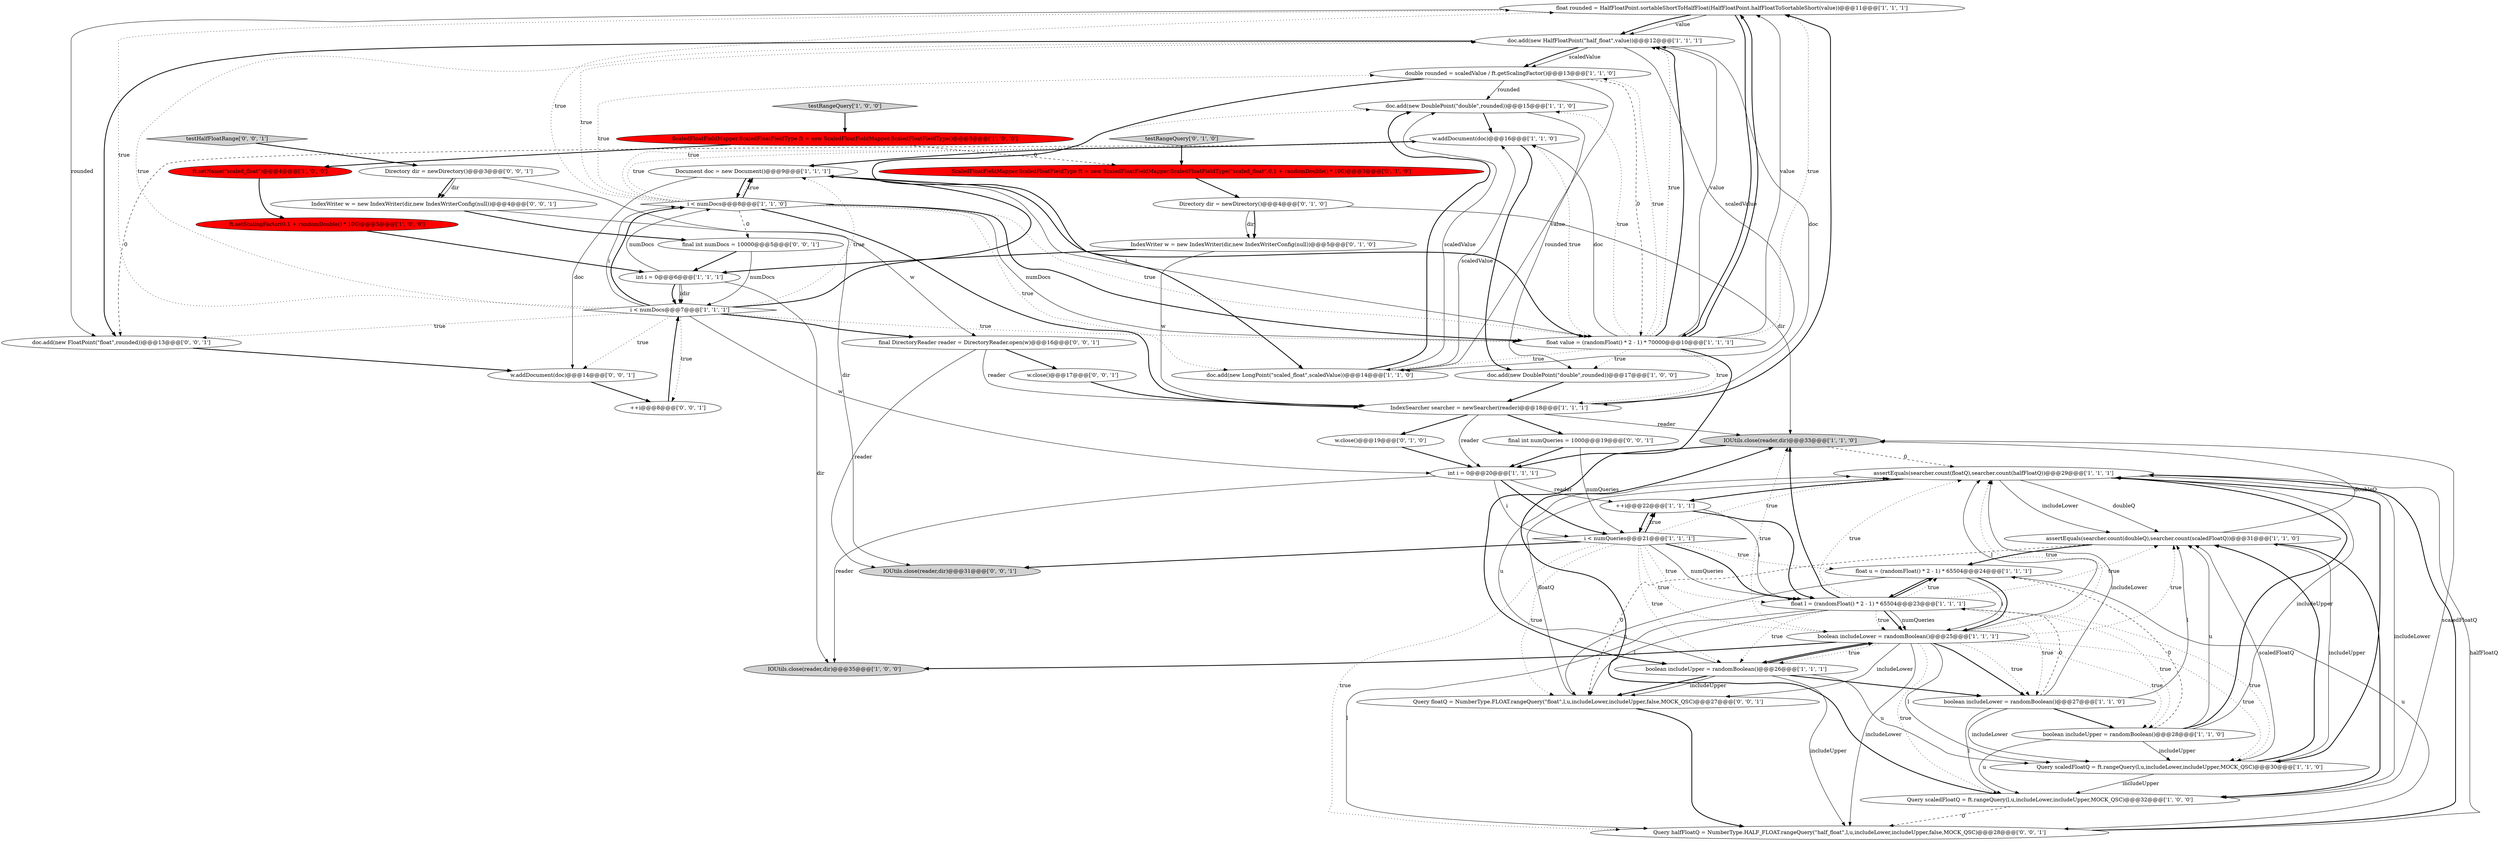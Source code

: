digraph {
6 [style = filled, label = "float rounded = HalfFloatPoint.sortableShortToHalfFloat(HalfFloatPoint.halfFloatToSortableShort(value))@@@11@@@['1', '1', '1']", fillcolor = white, shape = ellipse image = "AAA0AAABBB1BBB"];
15 [style = filled, label = "boolean includeUpper = randomBoolean()@@@28@@@['1', '1', '0']", fillcolor = white, shape = ellipse image = "AAA0AAABBB1BBB"];
5 [style = filled, label = "assertEquals(searcher.count(floatQ),searcher.count(halfFloatQ))@@@29@@@['1', '1', '1']", fillcolor = white, shape = ellipse image = "AAA0AAABBB1BBB"];
26 [style = filled, label = "int i = 0@@@6@@@['1', '1', '1']", fillcolor = white, shape = ellipse image = "AAA0AAABBB1BBB"];
14 [style = filled, label = "testRangeQuery['1', '0', '0']", fillcolor = lightgray, shape = diamond image = "AAA0AAABBB1BBB"];
4 [style = filled, label = "ft.setScalingFactor(0.1 + randomDouble() * 100)@@@5@@@['1', '0', '0']", fillcolor = red, shape = ellipse image = "AAA1AAABBB1BBB"];
25 [style = filled, label = "assertEquals(searcher.count(doubleQ),searcher.count(scaledFloatQ))@@@31@@@['1', '1', '0']", fillcolor = white, shape = ellipse image = "AAA0AAABBB1BBB"];
19 [style = filled, label = "float u = (randomFloat() * 2 - 1) * 65504@@@24@@@['1', '1', '1']", fillcolor = white, shape = ellipse image = "AAA0AAABBB1BBB"];
29 [style = filled, label = "double rounded = scaledValue / ft.getScalingFactor()@@@13@@@['1', '1', '0']", fillcolor = white, shape = ellipse image = "AAA0AAABBB1BBB"];
40 [style = filled, label = "final DirectoryReader reader = DirectoryReader.open(w)@@@16@@@['0', '0', '1']", fillcolor = white, shape = ellipse image = "AAA0AAABBB3BBB"];
39 [style = filled, label = "Query halfFloatQ = NumberType.HALF_FLOAT.rangeQuery(\"half_float\",l,u,includeLower,includeUpper,false,MOCK_QSC)@@@28@@@['0', '0', '1']", fillcolor = white, shape = ellipse image = "AAA0AAABBB3BBB"];
22 [style = filled, label = "doc.add(new DoublePoint(\"double\",rounded))@@@17@@@['1', '0', '0']", fillcolor = white, shape = ellipse image = "AAA0AAABBB1BBB"];
8 [style = filled, label = "i < numDocs@@@7@@@['1', '1', '1']", fillcolor = white, shape = diamond image = "AAA0AAABBB1BBB"];
11 [style = filled, label = "Document doc = new Document()@@@9@@@['1', '1', '1']", fillcolor = white, shape = ellipse image = "AAA0AAABBB1BBB"];
24 [style = filled, label = "float l = (randomFloat() * 2 - 1) * 65504@@@23@@@['1', '1', '1']", fillcolor = white, shape = ellipse image = "AAA0AAABBB1BBB"];
42 [style = filled, label = "IndexWriter w = new IndexWriter(dir,new IndexWriterConfig(null))@@@4@@@['0', '0', '1']", fillcolor = white, shape = ellipse image = "AAA0AAABBB3BBB"];
7 [style = filled, label = "int i = 0@@@20@@@['1', '1', '1']", fillcolor = white, shape = ellipse image = "AAA0AAABBB1BBB"];
13 [style = filled, label = "boolean includeLower = randomBoolean()@@@27@@@['1', '1', '0']", fillcolor = white, shape = ellipse image = "AAA0AAABBB1BBB"];
30 [style = filled, label = "doc.add(new HalfFloatPoint(\"half_float\",value))@@@12@@@['1', '1', '1']", fillcolor = white, shape = ellipse image = "AAA0AAABBB1BBB"];
2 [style = filled, label = "IndexSearcher searcher = newSearcher(reader)@@@18@@@['1', '1', '1']", fillcolor = white, shape = ellipse image = "AAA0AAABBB1BBB"];
44 [style = filled, label = "Query floatQ = NumberType.FLOAT.rangeQuery(\"float\",l,u,includeLower,includeUpper,false,MOCK_QSC)@@@27@@@['0', '0', '1']", fillcolor = white, shape = ellipse image = "AAA0AAABBB3BBB"];
33 [style = filled, label = "IndexWriter w = new IndexWriter(dir,new IndexWriterConfig(null))@@@5@@@['0', '1', '0']", fillcolor = white, shape = ellipse image = "AAA0AAABBB2BBB"];
17 [style = filled, label = "i < numDocs@@@8@@@['1', '1', '0']", fillcolor = white, shape = diamond image = "AAA0AAABBB1BBB"];
43 [style = filled, label = "testHalfFloatRange['0', '0', '1']", fillcolor = lightgray, shape = diamond image = "AAA0AAABBB3BBB"];
23 [style = filled, label = "i < numQueries@@@21@@@['1', '1', '1']", fillcolor = white, shape = diamond image = "AAA0AAABBB1BBB"];
0 [style = filled, label = "doc.add(new DoublePoint(\"double\",rounded))@@@15@@@['1', '1', '0']", fillcolor = white, shape = ellipse image = "AAA0AAABBB1BBB"];
3 [style = filled, label = "boolean includeUpper = randomBoolean()@@@26@@@['1', '1', '1']", fillcolor = white, shape = ellipse image = "AAA0AAABBB1BBB"];
21 [style = filled, label = "Query scaledFloatQ = ft.rangeQuery(l,u,includeLower,includeUpper,MOCK_QSC)@@@32@@@['1', '0', '0']", fillcolor = white, shape = ellipse image = "AAA0AAABBB1BBB"];
36 [style = filled, label = "testRangeQuery['0', '1', '0']", fillcolor = lightgray, shape = diamond image = "AAA0AAABBB2BBB"];
27 [style = filled, label = "ft.setName(\"scaled_float\")@@@4@@@['1', '0', '0']", fillcolor = red, shape = ellipse image = "AAA1AAABBB1BBB"];
48 [style = filled, label = "w.close()@@@17@@@['0', '0', '1']", fillcolor = white, shape = ellipse image = "AAA0AAABBB3BBB"];
34 [style = filled, label = "ScaledFloatFieldMapper.ScaledFloatFieldType ft = new ScaledFloatFieldMapper.ScaledFloatFieldType(\"scaled_float\",0.1 + randomDouble() * 100)@@@3@@@['0', '1', '0']", fillcolor = red, shape = ellipse image = "AAA1AAABBB2BBB"];
12 [style = filled, label = "w.addDocument(doc)@@@16@@@['1', '1', '0']", fillcolor = white, shape = ellipse image = "AAA0AAABBB1BBB"];
45 [style = filled, label = "++i@@@8@@@['0', '0', '1']", fillcolor = white, shape = ellipse image = "AAA0AAABBB3BBB"];
49 [style = filled, label = "final int numQueries = 1000@@@19@@@['0', '0', '1']", fillcolor = white, shape = ellipse image = "AAA0AAABBB3BBB"];
1 [style = filled, label = "Query scaledFloatQ = ft.rangeQuery(l,u,includeLower,includeUpper,MOCK_QSC)@@@30@@@['1', '1', '0']", fillcolor = white, shape = ellipse image = "AAA0AAABBB1BBB"];
18 [style = filled, label = "++i@@@22@@@['1', '1', '1']", fillcolor = white, shape = ellipse image = "AAA0AAABBB1BBB"];
35 [style = filled, label = "w.close()@@@19@@@['0', '1', '0']", fillcolor = white, shape = ellipse image = "AAA0AAABBB2BBB"];
46 [style = filled, label = "IOUtils.close(reader,dir)@@@31@@@['0', '0', '1']", fillcolor = lightgray, shape = ellipse image = "AAA0AAABBB3BBB"];
32 [style = filled, label = "Directory dir = newDirectory()@@@4@@@['0', '1', '0']", fillcolor = white, shape = ellipse image = "AAA0AAABBB2BBB"];
31 [style = filled, label = "IOUtils.close(reader,dir)@@@35@@@['1', '0', '0']", fillcolor = lightgray, shape = ellipse image = "AAA0AAABBB1BBB"];
10 [style = filled, label = "doc.add(new LongPoint(\"scaled_float\",scaledValue))@@@14@@@['1', '1', '0']", fillcolor = white, shape = ellipse image = "AAA0AAABBB1BBB"];
47 [style = filled, label = "final int numDocs = 10000@@@5@@@['0', '0', '1']", fillcolor = white, shape = ellipse image = "AAA0AAABBB3BBB"];
20 [style = filled, label = "IOUtils.close(reader,dir)@@@33@@@['1', '1', '0']", fillcolor = lightgray, shape = ellipse image = "AAA0AAABBB1BBB"];
28 [style = filled, label = "boolean includeLower = randomBoolean()@@@25@@@['1', '1', '1']", fillcolor = white, shape = ellipse image = "AAA0AAABBB1BBB"];
16 [style = filled, label = "ScaledFloatFieldMapper.ScaledFloatFieldType ft = new ScaledFloatFieldMapper.ScaledFloatFieldType()@@@3@@@['1', '0', '0']", fillcolor = red, shape = ellipse image = "AAA1AAABBB1BBB"];
38 [style = filled, label = "Directory dir = newDirectory()@@@3@@@['0', '0', '1']", fillcolor = white, shape = ellipse image = "AAA0AAABBB3BBB"];
37 [style = filled, label = "w.addDocument(doc)@@@14@@@['0', '0', '1']", fillcolor = white, shape = ellipse image = "AAA0AAABBB3BBB"];
41 [style = filled, label = "doc.add(new FloatPoint(\"float\",rounded))@@@13@@@['0', '0', '1']", fillcolor = white, shape = ellipse image = "AAA0AAABBB3BBB"];
9 [style = filled, label = "float value = (randomFloat() * 2 - 1) * 70000@@@10@@@['1', '1', '1']", fillcolor = white, shape = ellipse image = "AAA0AAABBB1BBB"];
2->35 [style = bold, label=""];
40->46 [style = solid, label="reader"];
8->30 [style = dotted, label="true"];
9->12 [style = dotted, label="true"];
17->9 [style = solid, label="numDocs"];
15->1 [style = solid, label="includeUpper"];
19->39 [style = solid, label="u"];
24->25 [style = dotted, label="true"];
28->21 [style = dotted, label="true"];
17->6 [style = dotted, label="true"];
2->6 [style = bold, label=""];
20->5 [style = dashed, label="0"];
17->9 [style = bold, label=""];
28->25 [style = dotted, label="true"];
6->30 [style = solid, label="value"];
28->15 [style = dotted, label="true"];
49->23 [style = solid, label="numQueries"];
23->5 [style = dotted, label="true"];
11->9 [style = solid, label="i"];
7->23 [style = solid, label="i"];
15->19 [style = dashed, label="0"];
9->7 [style = bold, label=""];
11->9 [style = bold, label=""];
38->42 [style = bold, label=""];
8->40 [style = bold, label=""];
6->41 [style = solid, label="rounded"];
30->29 [style = bold, label=""];
38->42 [style = solid, label="dir"];
8->37 [style = dotted, label="true"];
9->6 [style = bold, label=""];
19->24 [style = bold, label=""];
28->44 [style = solid, label="includeLower"];
17->47 [style = dashed, label="0"];
13->24 [style = dashed, label="0"];
13->21 [style = solid, label="l"];
32->33 [style = solid, label="dir"];
3->1 [style = solid, label="u"];
38->46 [style = solid, label="dir"];
23->44 [style = dotted, label="true"];
23->18 [style = dotted, label="true"];
2->49 [style = bold, label=""];
29->10 [style = solid, label="value"];
19->28 [style = solid, label="i"];
47->26 [style = bold, label=""];
25->19 [style = bold, label=""];
1->21 [style = solid, label="includeUpper"];
24->39 [style = solid, label="l"];
34->32 [style = bold, label=""];
7->18 [style = solid, label="reader"];
28->3 [style = bold, label=""];
19->28 [style = bold, label=""];
24->3 [style = dotted, label="true"];
5->21 [style = solid, label="includeLower"];
9->6 [style = solid, label="value"];
28->13 [style = dotted, label="true"];
8->11 [style = bold, label=""];
7->31 [style = solid, label="reader"];
35->7 [style = bold, label=""];
12->22 [style = bold, label=""];
24->5 [style = dotted, label="true"];
25->21 [style = bold, label=""];
14->16 [style = bold, label=""];
24->28 [style = bold, label=""];
30->41 [style = bold, label=""];
24->19 [style = bold, label=""];
2->7 [style = solid, label="reader"];
48->2 [style = bold, label=""];
24->44 [style = solid, label="l"];
3->39 [style = solid, label="includeUpper"];
41->37 [style = bold, label=""];
12->11 [style = bold, label=""];
0->22 [style = solid, label="rounded"];
18->24 [style = solid, label="i"];
28->5 [style = solid, label="l"];
20->3 [style = bold, label=""];
19->44 [style = solid, label="u"];
23->19 [style = dotted, label="true"];
29->9 [style = dashed, label="0"];
8->7 [style = solid, label="w"];
24->20 [style = bold, label=""];
44->5 [style = solid, label="floatQ"];
8->17 [style = bold, label=""];
16->34 [style = dashed, label="0"];
5->1 [style = bold, label=""];
9->30 [style = solid, label="value"];
17->2 [style = bold, label=""];
7->23 [style = bold, label=""];
10->0 [style = bold, label=""];
13->25 [style = solid, label="l"];
23->3 [style = dotted, label="true"];
11->17 [style = bold, label=""];
26->31 [style = solid, label="dir"];
24->19 [style = dotted, label="true"];
37->45 [style = bold, label=""];
13->15 [style = bold, label=""];
9->10 [style = dotted, label="true"];
23->24 [style = dotted, label="true"];
24->13 [style = dotted, label="true"];
24->28 [style = solid, label="numQueries"];
23->24 [style = solid, label="numQueries"];
18->24 [style = bold, label=""];
9->0 [style = dotted, label="true"];
3->5 [style = solid, label="u"];
22->2 [style = bold, label=""];
16->27 [style = bold, label=""];
18->23 [style = bold, label=""];
15->21 [style = solid, label="u"];
5->25 [style = solid, label="doubleQ"];
39->5 [style = bold, label=""];
28->20 [style = dotted, label="true"];
28->3 [style = dotted, label="true"];
23->28 [style = dotted, label="true"];
0->12 [style = bold, label=""];
28->31 [style = bold, label=""];
15->25 [style = solid, label="u"];
42->47 [style = bold, label=""];
26->8 [style = bold, label=""];
5->18 [style = bold, label=""];
8->41 [style = dotted, label="true"];
28->39 [style = solid, label="includeLower"];
11->37 [style = solid, label="doc"];
28->1 [style = dotted, label="true"];
28->1 [style = solid, label="l"];
32->33 [style = bold, label=""];
1->25 [style = solid, label="scaledFloatQ"];
12->41 [style = dashed, label="0"];
33->26 [style = bold, label=""];
21->39 [style = dashed, label="0"];
23->39 [style = dotted, label="true"];
33->2 [style = solid, label="w"];
3->28 [style = bold, label=""];
3->44 [style = bold, label=""];
26->17 [style = solid, label="numDocs"];
43->38 [style = bold, label=""];
8->6 [style = dotted, label="true"];
17->12 [style = dotted, label="true"];
45->8 [style = bold, label=""];
3->44 [style = solid, label="includeUpper"];
49->7 [style = bold, label=""];
8->11 [style = dotted, label="true"];
29->10 [style = bold, label=""];
17->29 [style = dotted, label="true"];
8->9 [style = dotted, label="true"];
30->29 [style = solid, label="scaledValue"];
9->22 [style = dotted, label="true"];
9->30 [style = dotted, label="true"];
13->1 [style = solid, label="includeLower"];
1->25 [style = bold, label=""];
30->10 [style = solid, label="scaledValue"];
23->18 [style = bold, label=""];
36->34 [style = bold, label=""];
8->17 [style = solid, label="i"];
25->44 [style = dashed, label="0"];
17->11 [style = dotted, label="true"];
24->1 [style = dotted, label="true"];
13->5 [style = solid, label="includeLower"];
9->29 [style = dotted, label="true"];
17->0 [style = dotted, label="true"];
40->48 [style = bold, label=""];
40->2 [style = solid, label="reader"];
8->45 [style = dotted, label="true"];
1->25 [style = solid, label="includeUpper"];
47->8 [style = solid, label="numDocs"];
4->26 [style = bold, label=""];
23->46 [style = bold, label=""];
28->13 [style = bold, label=""];
9->30 [style = bold, label=""];
2->20 [style = solid, label="reader"];
44->39 [style = bold, label=""];
9->6 [style = dotted, label="true"];
24->28 [style = dotted, label="true"];
15->5 [style = bold, label=""];
42->40 [style = solid, label="w"];
28->5 [style = dotted, label="true"];
27->4 [style = bold, label=""];
17->10 [style = dotted, label="true"];
23->24 [style = bold, label=""];
9->12 [style = solid, label="doc"];
21->20 [style = solid, label="scaledFloatQ"];
21->20 [style = bold, label=""];
17->30 [style = dotted, label="true"];
9->2 [style = dotted, label="true"];
10->12 [style = solid, label="scaledValue"];
26->8 [style = solid, label="i"];
17->9 [style = dotted, label="true"];
24->15 [style = dotted, label="true"];
3->13 [style = bold, label=""];
30->2 [style = solid, label="doc"];
29->0 [style = solid, label="rounded"];
25->20 [style = solid, label="doubleQ"];
39->5 [style = solid, label="halfFloatQ"];
6->9 [style = bold, label=""];
26->8 [style = solid, label="dir"];
10->0 [style = solid, label="scaledValue"];
15->5 [style = solid, label="includeUpper"];
5->25 [style = solid, label="includeLower"];
32->20 [style = solid, label="dir"];
17->11 [style = bold, label=""];
6->30 [style = bold, label=""];
}
